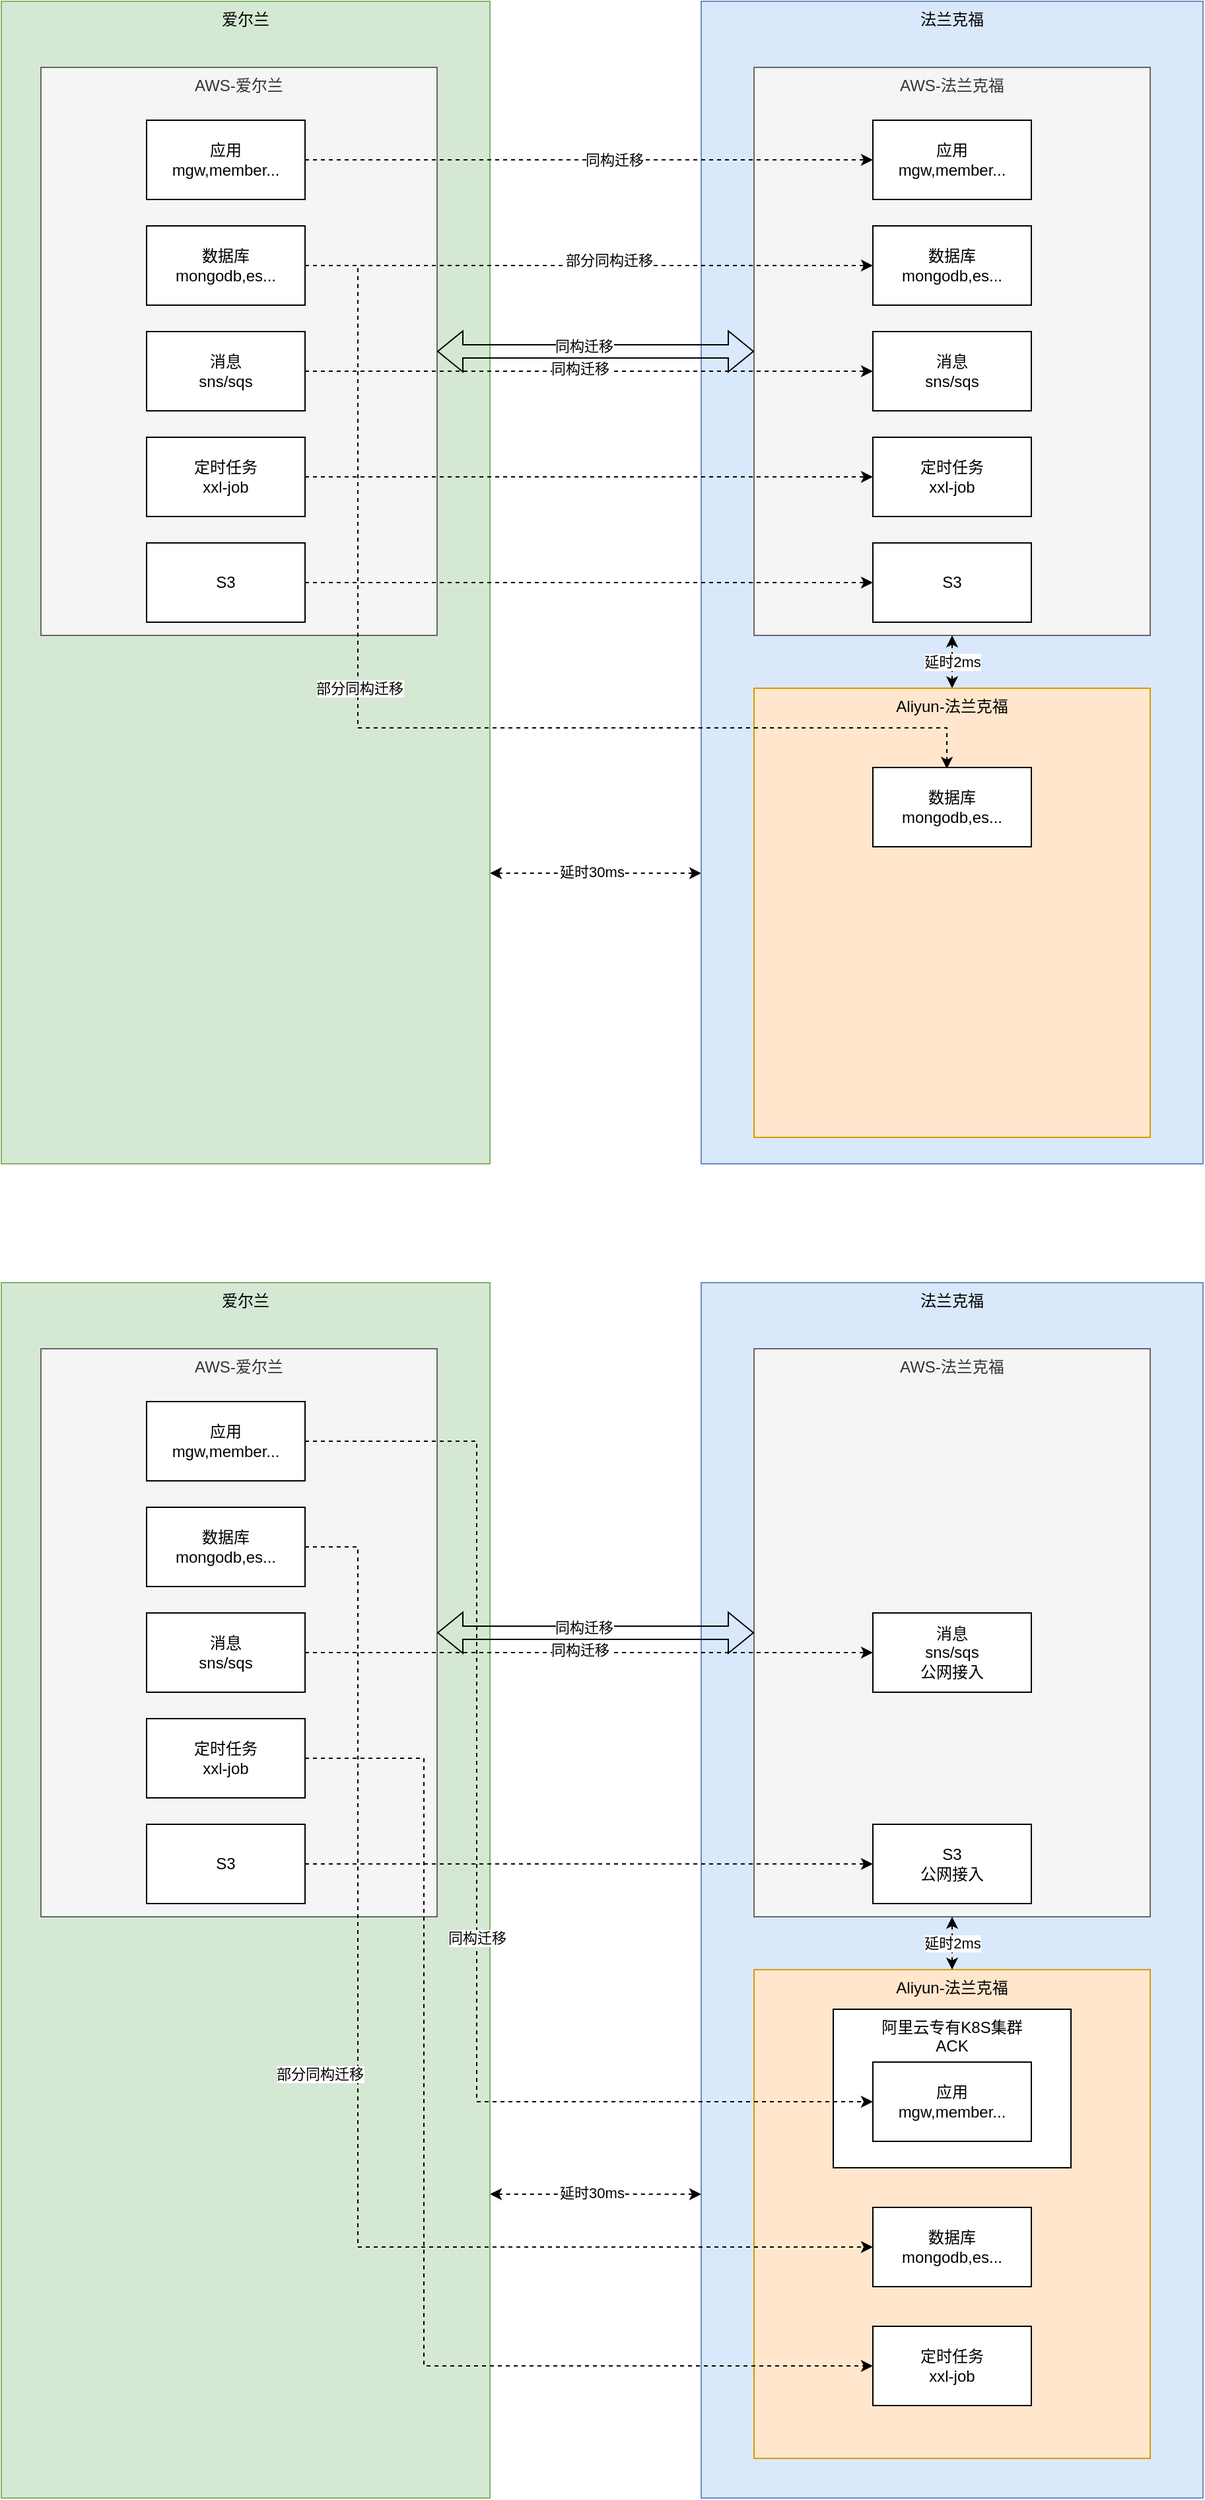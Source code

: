 <mxfile version="20.3.6" type="github">
  <diagram id="GOTn1ieC3Ofhe-Nmwbcy" name="第 1 页">
    <mxGraphModel dx="1692" dy="556" grid="1" gridSize="10" guides="1" tooltips="1" connect="1" arrows="1" fold="1" page="1" pageScale="1" pageWidth="827" pageHeight="1169" math="0" shadow="0">
      <root>
        <mxCell id="0" />
        <mxCell id="1" parent="0" />
        <mxCell id="781gfuzHS_4xl9KlONTP-37" value="法兰克福" style="rounded=0;whiteSpace=wrap;html=1;verticalAlign=top;fillColor=#dae8fc;strokeColor=#6c8ebf;" vertex="1" parent="1">
          <mxGeometry x="430" y="1080" width="380" height="920" as="geometry" />
        </mxCell>
        <mxCell id="781gfuzHS_4xl9KlONTP-42" value="Aliyun-法兰克福" style="rounded=0;whiteSpace=wrap;html=1;verticalAlign=top;fillColor=#ffe6cc;strokeColor=#d79b00;" vertex="1" parent="1">
          <mxGeometry x="470" y="1600" width="300" height="370" as="geometry" />
        </mxCell>
        <mxCell id="781gfuzHS_4xl9KlONTP-66" value="阿里云专有K8S集群&lt;br&gt;ACK" style="rounded=0;whiteSpace=wrap;html=1;verticalAlign=top;" vertex="1" parent="1">
          <mxGeometry x="530" y="1630" width="180" height="120" as="geometry" />
        </mxCell>
        <mxCell id="781gfuzHS_4xl9KlONTP-6" style="edgeStyle=orthogonalEdgeStyle;rounded=0;orthogonalLoop=1;jettySize=auto;html=1;entryX=0;entryY=0.75;entryDx=0;entryDy=0;startArrow=classic;startFill=1;dashed=1;exitX=1;exitY=0.75;exitDx=0;exitDy=0;" edge="1" parent="1" source="781gfuzHS_4xl9KlONTP-5" target="781gfuzHS_4xl9KlONTP-4">
          <mxGeometry relative="1" as="geometry" />
        </mxCell>
        <mxCell id="781gfuzHS_4xl9KlONTP-7" value="延时30ms" style="edgeLabel;html=1;align=center;verticalAlign=middle;resizable=0;points=[];" vertex="1" connectable="0" parent="781gfuzHS_4xl9KlONTP-6">
          <mxGeometry x="-0.038" y="1" relative="1" as="geometry">
            <mxPoint as="offset" />
          </mxGeometry>
        </mxCell>
        <mxCell id="781gfuzHS_4xl9KlONTP-5" value="爱尔兰" style="rounded=0;whiteSpace=wrap;html=1;verticalAlign=top;fillColor=#d5e8d4;strokeColor=#82b366;" vertex="1" parent="1">
          <mxGeometry x="-100" y="110" width="370" height="880" as="geometry" />
        </mxCell>
        <mxCell id="781gfuzHS_4xl9KlONTP-4" value="法兰克福" style="rounded=0;whiteSpace=wrap;html=1;verticalAlign=top;fillColor=#dae8fc;strokeColor=#6c8ebf;" vertex="1" parent="1">
          <mxGeometry x="430" y="110" width="380" height="880" as="geometry" />
        </mxCell>
        <mxCell id="781gfuzHS_4xl9KlONTP-1" value="AWS-爱尔兰" style="rounded=0;whiteSpace=wrap;html=1;verticalAlign=top;fillColor=#f5f5f5;fontColor=#333333;strokeColor=#666666;" vertex="1" parent="1">
          <mxGeometry x="-70" y="160" width="300" height="430" as="geometry" />
        </mxCell>
        <mxCell id="781gfuzHS_4xl9KlONTP-2" value="AWS-法兰克福" style="rounded=0;whiteSpace=wrap;html=1;verticalAlign=top;fillColor=#f5f5f5;fontColor=#333333;strokeColor=#666666;" vertex="1" parent="1">
          <mxGeometry x="470" y="160" width="300" height="430" as="geometry" />
        </mxCell>
        <mxCell id="781gfuzHS_4xl9KlONTP-15" style="edgeStyle=orthogonalEdgeStyle;rounded=0;orthogonalLoop=1;jettySize=auto;html=1;entryX=0.5;entryY=1;entryDx=0;entryDy=0;strokeWidth=1;startArrow=classic;startFill=1;dashed=1;" edge="1" parent="1" source="781gfuzHS_4xl9KlONTP-3" target="781gfuzHS_4xl9KlONTP-2">
          <mxGeometry relative="1" as="geometry" />
        </mxCell>
        <mxCell id="781gfuzHS_4xl9KlONTP-16" value="延时2ms" style="edgeLabel;html=1;align=center;verticalAlign=middle;resizable=0;points=[];" vertex="1" connectable="0" parent="781gfuzHS_4xl9KlONTP-15">
          <mxGeometry x="0.02" relative="1" as="geometry">
            <mxPoint as="offset" />
          </mxGeometry>
        </mxCell>
        <mxCell id="781gfuzHS_4xl9KlONTP-3" value="Aliyun-法兰克福" style="rounded=0;whiteSpace=wrap;html=1;verticalAlign=top;fillColor=#ffe6cc;strokeColor=#d79b00;" vertex="1" parent="1">
          <mxGeometry x="470" y="630" width="300" height="340" as="geometry" />
        </mxCell>
        <mxCell id="781gfuzHS_4xl9KlONTP-9" value="" style="shape=flexArrow;endArrow=classic;startArrow=classic;html=1;rounded=0;strokeWidth=1;exitX=1;exitY=0.5;exitDx=0;exitDy=0;entryX=0;entryY=0.5;entryDx=0;entryDy=0;" edge="1" parent="1" source="781gfuzHS_4xl9KlONTP-1" target="781gfuzHS_4xl9KlONTP-2">
          <mxGeometry width="100" height="100" relative="1" as="geometry">
            <mxPoint x="410" y="400" as="sourcePoint" />
            <mxPoint x="450" y="310" as="targetPoint" />
          </mxGeometry>
        </mxCell>
        <mxCell id="781gfuzHS_4xl9KlONTP-10" value="同构迁移" style="edgeLabel;html=1;align=center;verticalAlign=middle;resizable=0;points=[];" vertex="1" connectable="0" parent="781gfuzHS_4xl9KlONTP-9">
          <mxGeometry x="-0.078" y="4" relative="1" as="geometry">
            <mxPoint as="offset" />
          </mxGeometry>
        </mxCell>
        <mxCell id="781gfuzHS_4xl9KlONTP-22" style="edgeStyle=orthogonalEdgeStyle;rounded=0;orthogonalLoop=1;jettySize=auto;html=1;entryX=0;entryY=0.5;entryDx=0;entryDy=0;dashed=1;strokeWidth=1;startArrow=none;startFill=0;" edge="1" parent="1" source="781gfuzHS_4xl9KlONTP-11" target="781gfuzHS_4xl9KlONTP-17">
          <mxGeometry relative="1" as="geometry" />
        </mxCell>
        <mxCell id="781gfuzHS_4xl9KlONTP-23" value="同构迁移" style="edgeLabel;html=1;align=center;verticalAlign=middle;resizable=0;points=[];" vertex="1" connectable="0" parent="781gfuzHS_4xl9KlONTP-22">
          <mxGeometry x="0.088" relative="1" as="geometry">
            <mxPoint as="offset" />
          </mxGeometry>
        </mxCell>
        <mxCell id="781gfuzHS_4xl9KlONTP-11" value="应用&lt;br&gt;mgw,member..." style="rounded=0;whiteSpace=wrap;html=1;" vertex="1" parent="1">
          <mxGeometry x="10" y="200" width="120" height="60" as="geometry" />
        </mxCell>
        <mxCell id="781gfuzHS_4xl9KlONTP-28" style="edgeStyle=none;rounded=0;orthogonalLoop=1;jettySize=auto;html=1;entryX=0;entryY=0.5;entryDx=0;entryDy=0;dashed=1;strokeWidth=1;startArrow=none;startFill=0;" edge="1" parent="1" source="781gfuzHS_4xl9KlONTP-12" target="781gfuzHS_4xl9KlONTP-20">
          <mxGeometry relative="1" as="geometry" />
        </mxCell>
        <mxCell id="781gfuzHS_4xl9KlONTP-29" value="同构迁移" style="edgeLabel;html=1;align=center;verticalAlign=middle;resizable=0;points=[];" vertex="1" connectable="0" parent="781gfuzHS_4xl9KlONTP-28">
          <mxGeometry x="-0.036" y="2" relative="1" as="geometry">
            <mxPoint as="offset" />
          </mxGeometry>
        </mxCell>
        <mxCell id="781gfuzHS_4xl9KlONTP-12" value="消息&lt;br&gt;sns/sqs" style="rounded=0;whiteSpace=wrap;html=1;" vertex="1" parent="1">
          <mxGeometry x="10" y="360" width="120" height="60" as="geometry" />
        </mxCell>
        <mxCell id="781gfuzHS_4xl9KlONTP-24" style="edgeStyle=orthogonalEdgeStyle;rounded=0;orthogonalLoop=1;jettySize=auto;html=1;entryX=0;entryY=0.5;entryDx=0;entryDy=0;dashed=1;strokeWidth=1;startArrow=none;startFill=0;" edge="1" parent="1" source="781gfuzHS_4xl9KlONTP-13" target="781gfuzHS_4xl9KlONTP-18">
          <mxGeometry relative="1" as="geometry" />
        </mxCell>
        <mxCell id="781gfuzHS_4xl9KlONTP-25" value="部分同构迁移" style="edgeLabel;html=1;align=center;verticalAlign=middle;resizable=0;points=[];" vertex="1" connectable="0" parent="781gfuzHS_4xl9KlONTP-24">
          <mxGeometry x="0.067" y="4" relative="1" as="geometry">
            <mxPoint as="offset" />
          </mxGeometry>
        </mxCell>
        <mxCell id="781gfuzHS_4xl9KlONTP-26" style="rounded=0;orthogonalLoop=1;jettySize=auto;html=1;entryX=0.467;entryY=0.017;entryDx=0;entryDy=0;entryPerimeter=0;dashed=1;strokeWidth=1;startArrow=none;startFill=0;exitX=1;exitY=0.5;exitDx=0;exitDy=0;edgeStyle=orthogonalEdgeStyle;" edge="1" parent="1" source="781gfuzHS_4xl9KlONTP-13" target="781gfuzHS_4xl9KlONTP-19">
          <mxGeometry relative="1" as="geometry">
            <Array as="points">
              <mxPoint x="170" y="310" />
              <mxPoint x="170" y="660" />
              <mxPoint x="616" y="660" />
            </Array>
          </mxGeometry>
        </mxCell>
        <mxCell id="781gfuzHS_4xl9KlONTP-27" value="部分同构迁移" style="edgeLabel;html=1;align=center;verticalAlign=middle;resizable=0;points=[];" vertex="1" connectable="0" parent="781gfuzHS_4xl9KlONTP-26">
          <mxGeometry x="-0.028" y="2" relative="1" as="geometry">
            <mxPoint x="-31" y="-28" as="offset" />
          </mxGeometry>
        </mxCell>
        <mxCell id="781gfuzHS_4xl9KlONTP-13" value="数据库&lt;br&gt;mongodb,es..." style="rounded=0;whiteSpace=wrap;html=1;" vertex="1" parent="1">
          <mxGeometry x="10" y="280" width="120" height="60" as="geometry" />
        </mxCell>
        <mxCell id="781gfuzHS_4xl9KlONTP-30" style="edgeStyle=none;rounded=0;orthogonalLoop=1;jettySize=auto;html=1;entryX=0;entryY=0.5;entryDx=0;entryDy=0;dashed=1;strokeWidth=1;startArrow=none;startFill=0;" edge="1" parent="1" source="781gfuzHS_4xl9KlONTP-14" target="781gfuzHS_4xl9KlONTP-21">
          <mxGeometry relative="1" as="geometry" />
        </mxCell>
        <mxCell id="781gfuzHS_4xl9KlONTP-14" value="定时任务&lt;br&gt;xxl-job" style="rounded=0;whiteSpace=wrap;html=1;" vertex="1" parent="1">
          <mxGeometry x="10" y="440" width="120" height="60" as="geometry" />
        </mxCell>
        <mxCell id="781gfuzHS_4xl9KlONTP-17" value="应用&lt;br&gt;mgw,member..." style="rounded=0;whiteSpace=wrap;html=1;" vertex="1" parent="1">
          <mxGeometry x="560" y="200" width="120" height="60" as="geometry" />
        </mxCell>
        <mxCell id="781gfuzHS_4xl9KlONTP-18" value="数据库&lt;br&gt;mongodb,es..." style="rounded=0;whiteSpace=wrap;html=1;" vertex="1" parent="1">
          <mxGeometry x="560" y="280" width="120" height="60" as="geometry" />
        </mxCell>
        <mxCell id="781gfuzHS_4xl9KlONTP-19" value="数据库&lt;br&gt;mongodb,es..." style="rounded=0;whiteSpace=wrap;html=1;" vertex="1" parent="1">
          <mxGeometry x="560" y="690" width="120" height="60" as="geometry" />
        </mxCell>
        <mxCell id="781gfuzHS_4xl9KlONTP-20" value="消息&lt;br&gt;sns/sqs" style="rounded=0;whiteSpace=wrap;html=1;" vertex="1" parent="1">
          <mxGeometry x="560" y="360" width="120" height="60" as="geometry" />
        </mxCell>
        <mxCell id="781gfuzHS_4xl9KlONTP-21" value="定时任务&lt;br&gt;xxl-job" style="rounded=0;whiteSpace=wrap;html=1;" vertex="1" parent="1">
          <mxGeometry x="560" y="440" width="120" height="60" as="geometry" />
        </mxCell>
        <mxCell id="781gfuzHS_4xl9KlONTP-33" style="edgeStyle=orthogonalEdgeStyle;rounded=0;orthogonalLoop=1;jettySize=auto;html=1;dashed=1;strokeWidth=1;startArrow=none;startFill=0;" edge="1" parent="1" source="781gfuzHS_4xl9KlONTP-31" target="781gfuzHS_4xl9KlONTP-32">
          <mxGeometry relative="1" as="geometry">
            <Array as="points">
              <mxPoint x="350" y="550" />
              <mxPoint x="350" y="550" />
            </Array>
          </mxGeometry>
        </mxCell>
        <mxCell id="781gfuzHS_4xl9KlONTP-31" value="S3" style="rounded=0;whiteSpace=wrap;html=1;" vertex="1" parent="1">
          <mxGeometry x="10" y="520" width="120" height="60" as="geometry" />
        </mxCell>
        <mxCell id="781gfuzHS_4xl9KlONTP-32" value="S3" style="rounded=0;whiteSpace=wrap;html=1;" vertex="1" parent="1">
          <mxGeometry x="560" y="520" width="120" height="60" as="geometry" />
        </mxCell>
        <mxCell id="781gfuzHS_4xl9KlONTP-34" style="edgeStyle=orthogonalEdgeStyle;rounded=0;orthogonalLoop=1;jettySize=auto;html=1;entryX=0;entryY=0.75;entryDx=0;entryDy=0;startArrow=classic;startFill=1;dashed=1;exitX=1;exitY=0.75;exitDx=0;exitDy=0;" edge="1" parent="1" source="781gfuzHS_4xl9KlONTP-36" target="781gfuzHS_4xl9KlONTP-37">
          <mxGeometry relative="1" as="geometry" />
        </mxCell>
        <mxCell id="781gfuzHS_4xl9KlONTP-35" value="延时30ms" style="edgeLabel;html=1;align=center;verticalAlign=middle;resizable=0;points=[];" vertex="1" connectable="0" parent="781gfuzHS_4xl9KlONTP-34">
          <mxGeometry x="-0.038" y="1" relative="1" as="geometry">
            <mxPoint as="offset" />
          </mxGeometry>
        </mxCell>
        <mxCell id="781gfuzHS_4xl9KlONTP-36" value="爱尔兰" style="rounded=0;whiteSpace=wrap;html=1;verticalAlign=top;fillColor=#d5e8d4;strokeColor=#82b366;" vertex="1" parent="1">
          <mxGeometry x="-100" y="1080" width="370" height="920" as="geometry" />
        </mxCell>
        <mxCell id="781gfuzHS_4xl9KlONTP-38" value="AWS-爱尔兰" style="rounded=0;whiteSpace=wrap;html=1;verticalAlign=top;fillColor=#f5f5f5;fontColor=#333333;strokeColor=#666666;" vertex="1" parent="1">
          <mxGeometry x="-70" y="1130" width="300" height="430" as="geometry" />
        </mxCell>
        <mxCell id="781gfuzHS_4xl9KlONTP-39" value="AWS-法兰克福" style="rounded=0;whiteSpace=wrap;html=1;verticalAlign=top;fillColor=#f5f5f5;fontColor=#333333;strokeColor=#666666;" vertex="1" parent="1">
          <mxGeometry x="470" y="1130" width="300" height="430" as="geometry" />
        </mxCell>
        <mxCell id="781gfuzHS_4xl9KlONTP-40" style="edgeStyle=orthogonalEdgeStyle;rounded=0;orthogonalLoop=1;jettySize=auto;html=1;entryX=0.5;entryY=1;entryDx=0;entryDy=0;strokeWidth=1;startArrow=classic;startFill=1;dashed=1;" edge="1" parent="1" source="781gfuzHS_4xl9KlONTP-42" target="781gfuzHS_4xl9KlONTP-39">
          <mxGeometry relative="1" as="geometry" />
        </mxCell>
        <mxCell id="781gfuzHS_4xl9KlONTP-41" value="延时2ms" style="edgeLabel;html=1;align=center;verticalAlign=middle;resizable=0;points=[];" vertex="1" connectable="0" parent="781gfuzHS_4xl9KlONTP-40">
          <mxGeometry x="0.02" relative="1" as="geometry">
            <mxPoint as="offset" />
          </mxGeometry>
        </mxCell>
        <mxCell id="781gfuzHS_4xl9KlONTP-43" value="" style="shape=flexArrow;endArrow=classic;startArrow=classic;html=1;rounded=0;strokeWidth=1;exitX=1;exitY=0.5;exitDx=0;exitDy=0;entryX=0;entryY=0.5;entryDx=0;entryDy=0;" edge="1" parent="1" source="781gfuzHS_4xl9KlONTP-38" target="781gfuzHS_4xl9KlONTP-39">
          <mxGeometry width="100" height="100" relative="1" as="geometry">
            <mxPoint x="410" y="1370" as="sourcePoint" />
            <mxPoint x="450" y="1280" as="targetPoint" />
          </mxGeometry>
        </mxCell>
        <mxCell id="781gfuzHS_4xl9KlONTP-44" value="同构迁移" style="edgeLabel;html=1;align=center;verticalAlign=middle;resizable=0;points=[];" vertex="1" connectable="0" parent="781gfuzHS_4xl9KlONTP-43">
          <mxGeometry x="-0.078" y="4" relative="1" as="geometry">
            <mxPoint as="offset" />
          </mxGeometry>
        </mxCell>
        <mxCell id="781gfuzHS_4xl9KlONTP-45" style="edgeStyle=orthogonalEdgeStyle;rounded=0;orthogonalLoop=1;jettySize=auto;html=1;entryX=0;entryY=0.5;entryDx=0;entryDy=0;dashed=1;strokeWidth=1;startArrow=none;startFill=0;" edge="1" parent="1" source="781gfuzHS_4xl9KlONTP-47" target="781gfuzHS_4xl9KlONTP-58">
          <mxGeometry relative="1" as="geometry">
            <Array as="points">
              <mxPoint x="260" y="1200" />
              <mxPoint x="260" y="1700" />
            </Array>
          </mxGeometry>
        </mxCell>
        <mxCell id="781gfuzHS_4xl9KlONTP-46" value="同构迁移" style="edgeLabel;html=1;align=center;verticalAlign=middle;resizable=0;points=[];" vertex="1" connectable="0" parent="781gfuzHS_4xl9KlONTP-45">
          <mxGeometry x="0.088" relative="1" as="geometry">
            <mxPoint as="offset" />
          </mxGeometry>
        </mxCell>
        <mxCell id="781gfuzHS_4xl9KlONTP-47" value="应用&lt;br&gt;mgw,member..." style="rounded=0;whiteSpace=wrap;html=1;" vertex="1" parent="1">
          <mxGeometry x="10" y="1170" width="120" height="60" as="geometry" />
        </mxCell>
        <mxCell id="781gfuzHS_4xl9KlONTP-48" style="edgeStyle=none;rounded=0;orthogonalLoop=1;jettySize=auto;html=1;entryX=0;entryY=0.5;entryDx=0;entryDy=0;dashed=1;strokeWidth=1;startArrow=none;startFill=0;" edge="1" parent="1" source="781gfuzHS_4xl9KlONTP-50" target="781gfuzHS_4xl9KlONTP-61">
          <mxGeometry relative="1" as="geometry" />
        </mxCell>
        <mxCell id="781gfuzHS_4xl9KlONTP-49" value="同构迁移" style="edgeLabel;html=1;align=center;verticalAlign=middle;resizable=0;points=[];" vertex="1" connectable="0" parent="781gfuzHS_4xl9KlONTP-48">
          <mxGeometry x="-0.036" y="2" relative="1" as="geometry">
            <mxPoint as="offset" />
          </mxGeometry>
        </mxCell>
        <mxCell id="781gfuzHS_4xl9KlONTP-50" value="消息&lt;br&gt;sns/sqs" style="rounded=0;whiteSpace=wrap;html=1;" vertex="1" parent="1">
          <mxGeometry x="10" y="1330" width="120" height="60" as="geometry" />
        </mxCell>
        <mxCell id="781gfuzHS_4xl9KlONTP-53" style="rounded=0;orthogonalLoop=1;jettySize=auto;html=1;entryX=0;entryY=0.5;entryDx=0;entryDy=0;dashed=1;strokeWidth=1;startArrow=none;startFill=0;exitX=1;exitY=0.5;exitDx=0;exitDy=0;edgeStyle=orthogonalEdgeStyle;" edge="1" parent="1" source="781gfuzHS_4xl9KlONTP-55" target="781gfuzHS_4xl9KlONTP-60">
          <mxGeometry relative="1" as="geometry">
            <Array as="points">
              <mxPoint x="170" y="1280" />
              <mxPoint x="170" y="1810" />
            </Array>
          </mxGeometry>
        </mxCell>
        <mxCell id="781gfuzHS_4xl9KlONTP-54" value="部分同构迁移" style="edgeLabel;html=1;align=center;verticalAlign=middle;resizable=0;points=[];" vertex="1" connectable="0" parent="781gfuzHS_4xl9KlONTP-53">
          <mxGeometry x="-0.028" y="2" relative="1" as="geometry">
            <mxPoint x="-31" y="-28" as="offset" />
          </mxGeometry>
        </mxCell>
        <mxCell id="781gfuzHS_4xl9KlONTP-55" value="数据库&lt;br&gt;mongodb,es..." style="rounded=0;whiteSpace=wrap;html=1;" vertex="1" parent="1">
          <mxGeometry x="10" y="1250" width="120" height="60" as="geometry" />
        </mxCell>
        <mxCell id="781gfuzHS_4xl9KlONTP-56" style="edgeStyle=orthogonalEdgeStyle;rounded=0;orthogonalLoop=1;jettySize=auto;html=1;entryX=0;entryY=0.5;entryDx=0;entryDy=0;dashed=1;strokeWidth=1;startArrow=none;startFill=0;exitX=1;exitY=0.5;exitDx=0;exitDy=0;" edge="1" parent="1" source="781gfuzHS_4xl9KlONTP-57" target="781gfuzHS_4xl9KlONTP-62">
          <mxGeometry relative="1" as="geometry">
            <Array as="points">
              <mxPoint x="220" y="1440" />
              <mxPoint x="220" y="1900" />
            </Array>
          </mxGeometry>
        </mxCell>
        <mxCell id="781gfuzHS_4xl9KlONTP-57" value="定时任务&lt;br&gt;xxl-job" style="rounded=0;whiteSpace=wrap;html=1;" vertex="1" parent="1">
          <mxGeometry x="10" y="1410" width="120" height="60" as="geometry" />
        </mxCell>
        <mxCell id="781gfuzHS_4xl9KlONTP-58" value="应用&lt;br&gt;mgw,member..." style="rounded=0;whiteSpace=wrap;html=1;" vertex="1" parent="1">
          <mxGeometry x="560" y="1670" width="120" height="60" as="geometry" />
        </mxCell>
        <mxCell id="781gfuzHS_4xl9KlONTP-60" value="数据库&lt;br&gt;mongodb,es..." style="rounded=0;whiteSpace=wrap;html=1;" vertex="1" parent="1">
          <mxGeometry x="560" y="1780" width="120" height="60" as="geometry" />
        </mxCell>
        <mxCell id="781gfuzHS_4xl9KlONTP-61" value="消息&lt;br&gt;sns/sqs&lt;br&gt;公网接入" style="rounded=0;whiteSpace=wrap;html=1;" vertex="1" parent="1">
          <mxGeometry x="560" y="1330" width="120" height="60" as="geometry" />
        </mxCell>
        <mxCell id="781gfuzHS_4xl9KlONTP-62" value="定时任务&lt;br&gt;xxl-job" style="rounded=0;whiteSpace=wrap;html=1;" vertex="1" parent="1">
          <mxGeometry x="560" y="1870" width="120" height="60" as="geometry" />
        </mxCell>
        <mxCell id="781gfuzHS_4xl9KlONTP-63" style="edgeStyle=orthogonalEdgeStyle;rounded=0;orthogonalLoop=1;jettySize=auto;html=1;dashed=1;strokeWidth=1;startArrow=none;startFill=0;" edge="1" parent="1" source="781gfuzHS_4xl9KlONTP-64" target="781gfuzHS_4xl9KlONTP-65">
          <mxGeometry relative="1" as="geometry">
            <Array as="points">
              <mxPoint x="350" y="1520" />
              <mxPoint x="350" y="1520" />
            </Array>
          </mxGeometry>
        </mxCell>
        <mxCell id="781gfuzHS_4xl9KlONTP-64" value="S3" style="rounded=0;whiteSpace=wrap;html=1;" vertex="1" parent="1">
          <mxGeometry x="10" y="1490" width="120" height="60" as="geometry" />
        </mxCell>
        <mxCell id="781gfuzHS_4xl9KlONTP-65" value="S3&lt;br&gt;公网接入" style="rounded=0;whiteSpace=wrap;html=1;" vertex="1" parent="1">
          <mxGeometry x="560" y="1490" width="120" height="60" as="geometry" />
        </mxCell>
      </root>
    </mxGraphModel>
  </diagram>
</mxfile>
